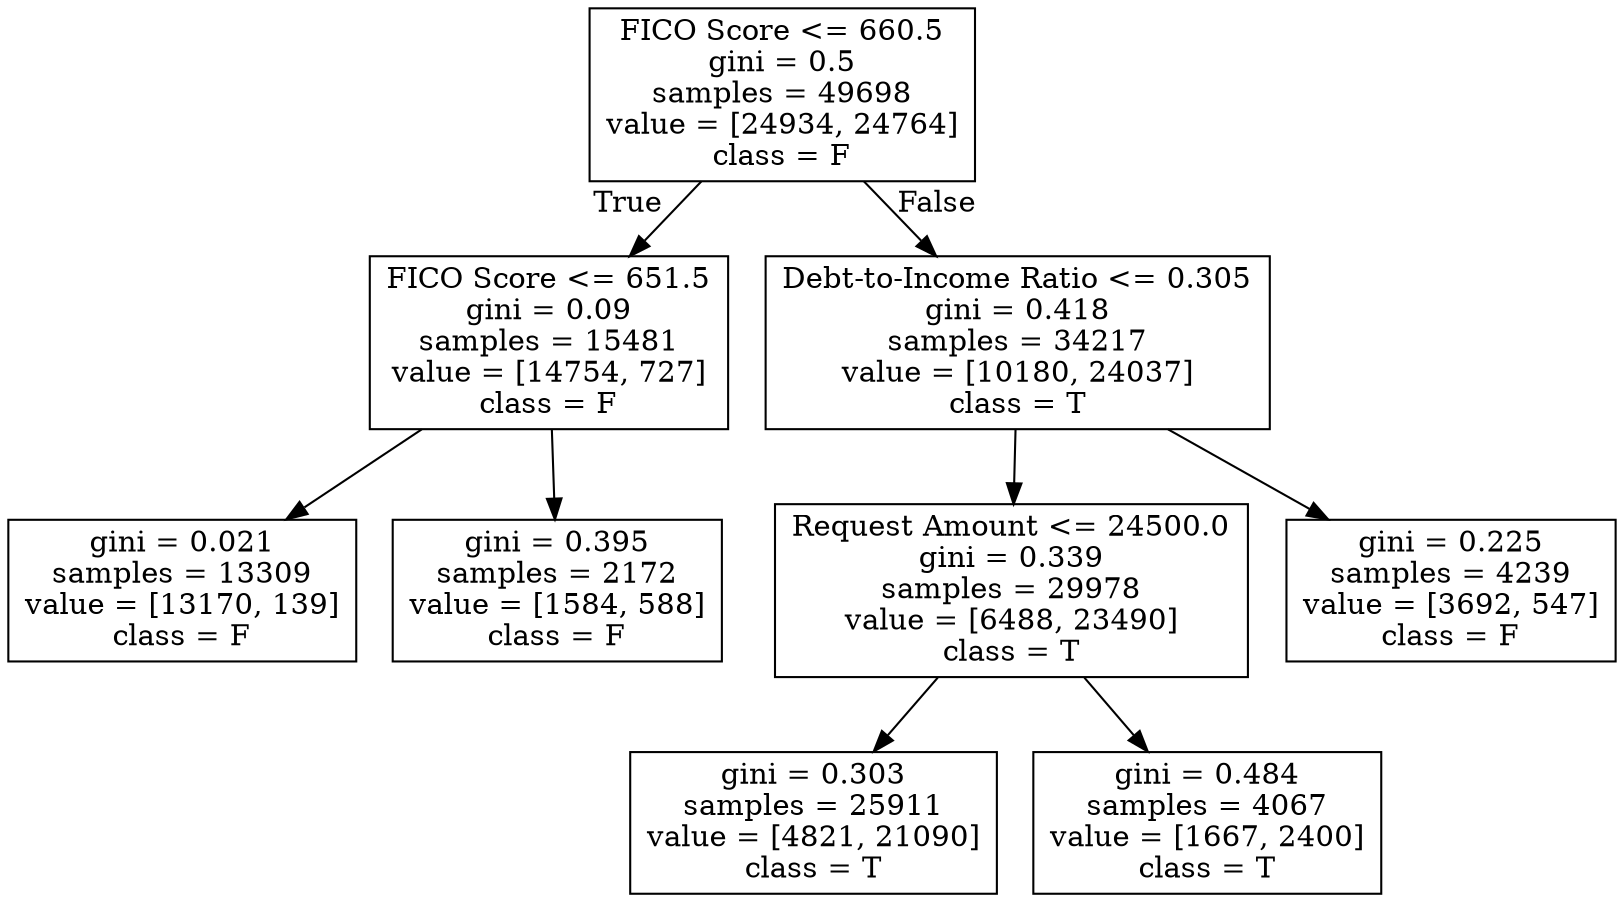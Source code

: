 digraph Tree {
node [shape=box] ;
0 [label="FICO Score <= 660.5\ngini = 0.5\nsamples = 49698\nvalue = [24934, 24764]\nclass = F"] ;
1 [label="FICO Score <= 651.5\ngini = 0.09\nsamples = 15481\nvalue = [14754, 727]\nclass = F"] ;
0 -> 1 [labeldistance=2.5, labelangle=45, headlabel="True"] ;
7 [label="gini = 0.021\nsamples = 13309\nvalue = [13170, 139]\nclass = F"] ;
1 -> 7 ;
8 [label="gini = 0.395\nsamples = 2172\nvalue = [1584, 588]\nclass = F"] ;
1 -> 8 ;
2 [label="Debt-to-Income Ratio <= 0.305\ngini = 0.418\nsamples = 34217\nvalue = [10180, 24037]\nclass = T"] ;
0 -> 2 [labeldistance=2.5, labelangle=-45, headlabel="False"] ;
3 [label="Request Amount <= 24500.0\ngini = 0.339\nsamples = 29978\nvalue = [6488, 23490]\nclass = T"] ;
2 -> 3 ;
5 [label="gini = 0.303\nsamples = 25911\nvalue = [4821, 21090]\nclass = T"] ;
3 -> 5 ;
6 [label="gini = 0.484\nsamples = 4067\nvalue = [1667, 2400]\nclass = T"] ;
3 -> 6 ;
4 [label="gini = 0.225\nsamples = 4239\nvalue = [3692, 547]\nclass = F"] ;
2 -> 4 ;
}